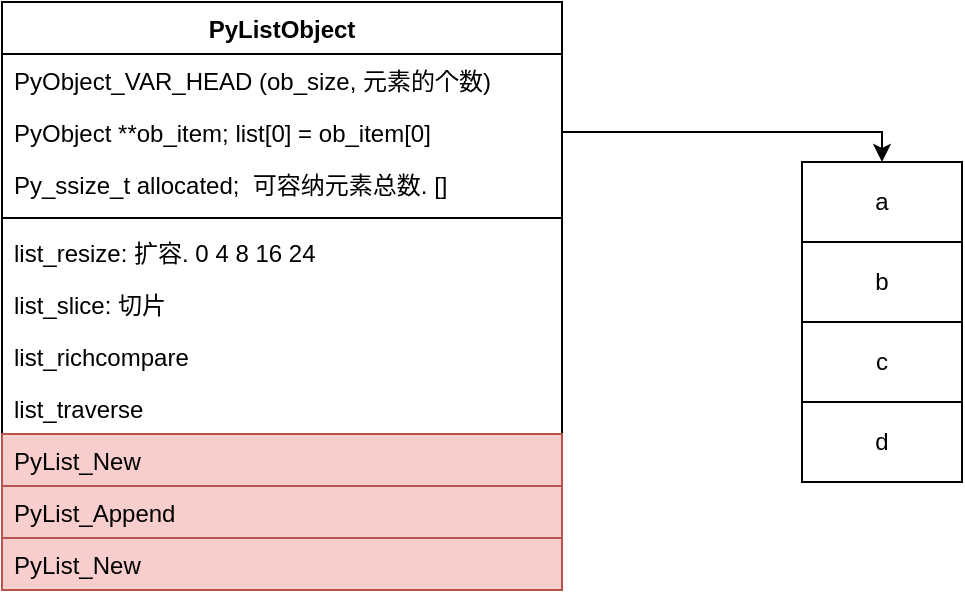 <mxfile version="12.2.4" pages="1"><diagram id="cu57FVWVg6xeTkHV2Lfb" name="第 1 页"><mxGraphModel dx="473" dy="322" grid="1" gridSize="10" guides="1" tooltips="1" connect="1" arrows="1" fold="1" page="1" pageScale="1" pageWidth="827" pageHeight="1169" math="0" shadow="0"><root><mxCell id="0"/><mxCell id="1" parent="0"/><mxCell id="6" value="PyListObject" style="swimlane;fontStyle=1;align=center;verticalAlign=top;childLayout=stackLayout;horizontal=1;startSize=26;horizontalStack=0;resizeParent=1;resizeParentMax=0;resizeLast=0;collapsible=1;marginBottom=0;" parent="1" vertex="1"><mxGeometry x="200" y="120" width="280" height="294" as="geometry"/></mxCell><mxCell id="10" value="PyObject_VAR_HEAD (ob_size, 元素的个数)" style="text;strokeColor=none;fillColor=none;align=left;verticalAlign=top;spacingLeft=4;spacingRight=4;overflow=hidden;rotatable=0;points=[[0,0.5],[1,0.5]];portConstraint=eastwest;" parent="6" vertex="1"><mxGeometry y="26" width="280" height="26" as="geometry"/></mxCell><mxCell id="11" value="PyObject **ob_item; list[0] = ob_item[0]" style="text;strokeColor=none;fillColor=none;align=left;verticalAlign=top;spacingLeft=4;spacingRight=4;overflow=hidden;rotatable=0;points=[[0,0.5],[1,0.5]];portConstraint=eastwest;" parent="6" vertex="1"><mxGeometry y="52" width="280" height="26" as="geometry"/></mxCell><mxCell id="7" value="Py_ssize_t allocated;  可容纳元素总数. []" style="text;strokeColor=none;fillColor=none;align=left;verticalAlign=top;spacingLeft=4;spacingRight=4;overflow=hidden;rotatable=0;points=[[0,0.5],[1,0.5]];portConstraint=eastwest;" parent="6" vertex="1"><mxGeometry y="78" width="280" height="26" as="geometry"/></mxCell><mxCell id="8" value="" style="line;strokeWidth=1;fillColor=none;align=left;verticalAlign=middle;spacingTop=-1;spacingLeft=3;spacingRight=3;rotatable=0;labelPosition=right;points=[];portConstraint=eastwest;" parent="6" vertex="1"><mxGeometry y="104" width="280" height="8" as="geometry"/></mxCell><mxCell id="12" value="list_resize: 扩容. 0 4 8 16 24 " style="text;strokeColor=none;fillColor=none;align=left;verticalAlign=top;spacingLeft=4;spacingRight=4;overflow=hidden;rotatable=0;points=[[0,0.5],[1,0.5]];portConstraint=eastwest;" parent="6" vertex="1"><mxGeometry y="112" width="280" height="26" as="geometry"/></mxCell><mxCell id="13" value="list_slice: 切片" style="text;strokeColor=none;fillColor=none;align=left;verticalAlign=top;spacingLeft=4;spacingRight=4;overflow=hidden;rotatable=0;points=[[0,0.5],[1,0.5]];portConstraint=eastwest;" parent="6" vertex="1"><mxGeometry y="138" width="280" height="26" as="geometry"/></mxCell><mxCell id="14" value="list_richcompare" style="text;strokeColor=none;fillColor=none;align=left;verticalAlign=top;spacingLeft=4;spacingRight=4;overflow=hidden;rotatable=0;points=[[0,0.5],[1,0.5]];portConstraint=eastwest;" parent="6" vertex="1"><mxGeometry y="164" width="280" height="26" as="geometry"/></mxCell><mxCell id="22" value="list_traverse" style="text;strokeColor=none;fillColor=none;align=left;verticalAlign=top;spacingLeft=4;spacingRight=4;overflow=hidden;rotatable=0;points=[[0,0.5],[1,0.5]];portConstraint=eastwest;" parent="6" vertex="1"><mxGeometry y="190" width="280" height="26" as="geometry"/></mxCell><mxCell id="23" value="PyList_New" style="text;strokeColor=#b85450;fillColor=#f8cecc;align=left;verticalAlign=top;spacingLeft=4;spacingRight=4;overflow=hidden;rotatable=0;points=[[0,0.5],[1,0.5]];portConstraint=eastwest;" parent="6" vertex="1"><mxGeometry y="216" width="280" height="26" as="geometry"/></mxCell><mxCell id="24" value="PyList_Append" style="text;strokeColor=#b85450;fillColor=#f8cecc;align=left;verticalAlign=top;spacingLeft=4;spacingRight=4;overflow=hidden;rotatable=0;points=[[0,0.5],[1,0.5]];portConstraint=eastwest;" parent="6" vertex="1"><mxGeometry y="242" width="280" height="26" as="geometry"/></mxCell><mxCell id="9" value="PyList_New" style="text;strokeColor=#b85450;fillColor=#f8cecc;align=left;verticalAlign=top;spacingLeft=4;spacingRight=4;overflow=hidden;rotatable=0;points=[[0,0.5],[1,0.5]];portConstraint=eastwest;" parent="6" vertex="1"><mxGeometry y="268" width="280" height="26" as="geometry"/></mxCell><mxCell id="15" value="a" style="rounded=0;whiteSpace=wrap;html=1;" parent="1" vertex="1"><mxGeometry x="600" y="200" width="80" height="40" as="geometry"/></mxCell><mxCell id="18" value="b" style="rounded=0;whiteSpace=wrap;html=1;" parent="1" vertex="1"><mxGeometry x="600" y="240" width="80" height="40" as="geometry"/></mxCell><mxCell id="19" value="c" style="rounded=0;whiteSpace=wrap;html=1;" parent="1" vertex="1"><mxGeometry x="600" y="280" width="80" height="40" as="geometry"/></mxCell><mxCell id="20" value="d" style="rounded=0;whiteSpace=wrap;html=1;" parent="1" vertex="1"><mxGeometry x="600" y="320" width="80" height="40" as="geometry"/></mxCell><mxCell id="21" style="edgeStyle=orthogonalEdgeStyle;rounded=0;orthogonalLoop=1;jettySize=auto;html=1;exitX=1;exitY=0.5;exitDx=0;exitDy=0;entryX=0.5;entryY=0;entryDx=0;entryDy=0;" parent="1" source="11" target="15" edge="1"><mxGeometry relative="1" as="geometry"><Array as="points"><mxPoint x="640" y="185"/></Array></mxGeometry></mxCell></root></mxGraphModel></diagram></mxfile>